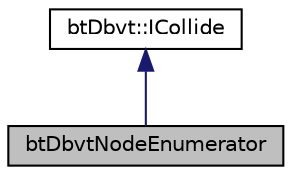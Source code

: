 digraph "btDbvtNodeEnumerator"
{
  edge [fontname="Helvetica",fontsize="10",labelfontname="Helvetica",labelfontsize="10"];
  node [fontname="Helvetica",fontsize="10",shape=record];
  Node1 [label="btDbvtNodeEnumerator",height=0.2,width=0.4,color="black", fillcolor="grey75", style="filled", fontcolor="black"];
  Node2 -> Node1 [dir="back",color="midnightblue",fontsize="10",style="solid"];
  Node2 [label="btDbvt::ICollide",height=0.2,width=0.4,color="black", fillcolor="white", style="filled",URL="$structbt_dbvt_1_1_i_collide.html"];
}

